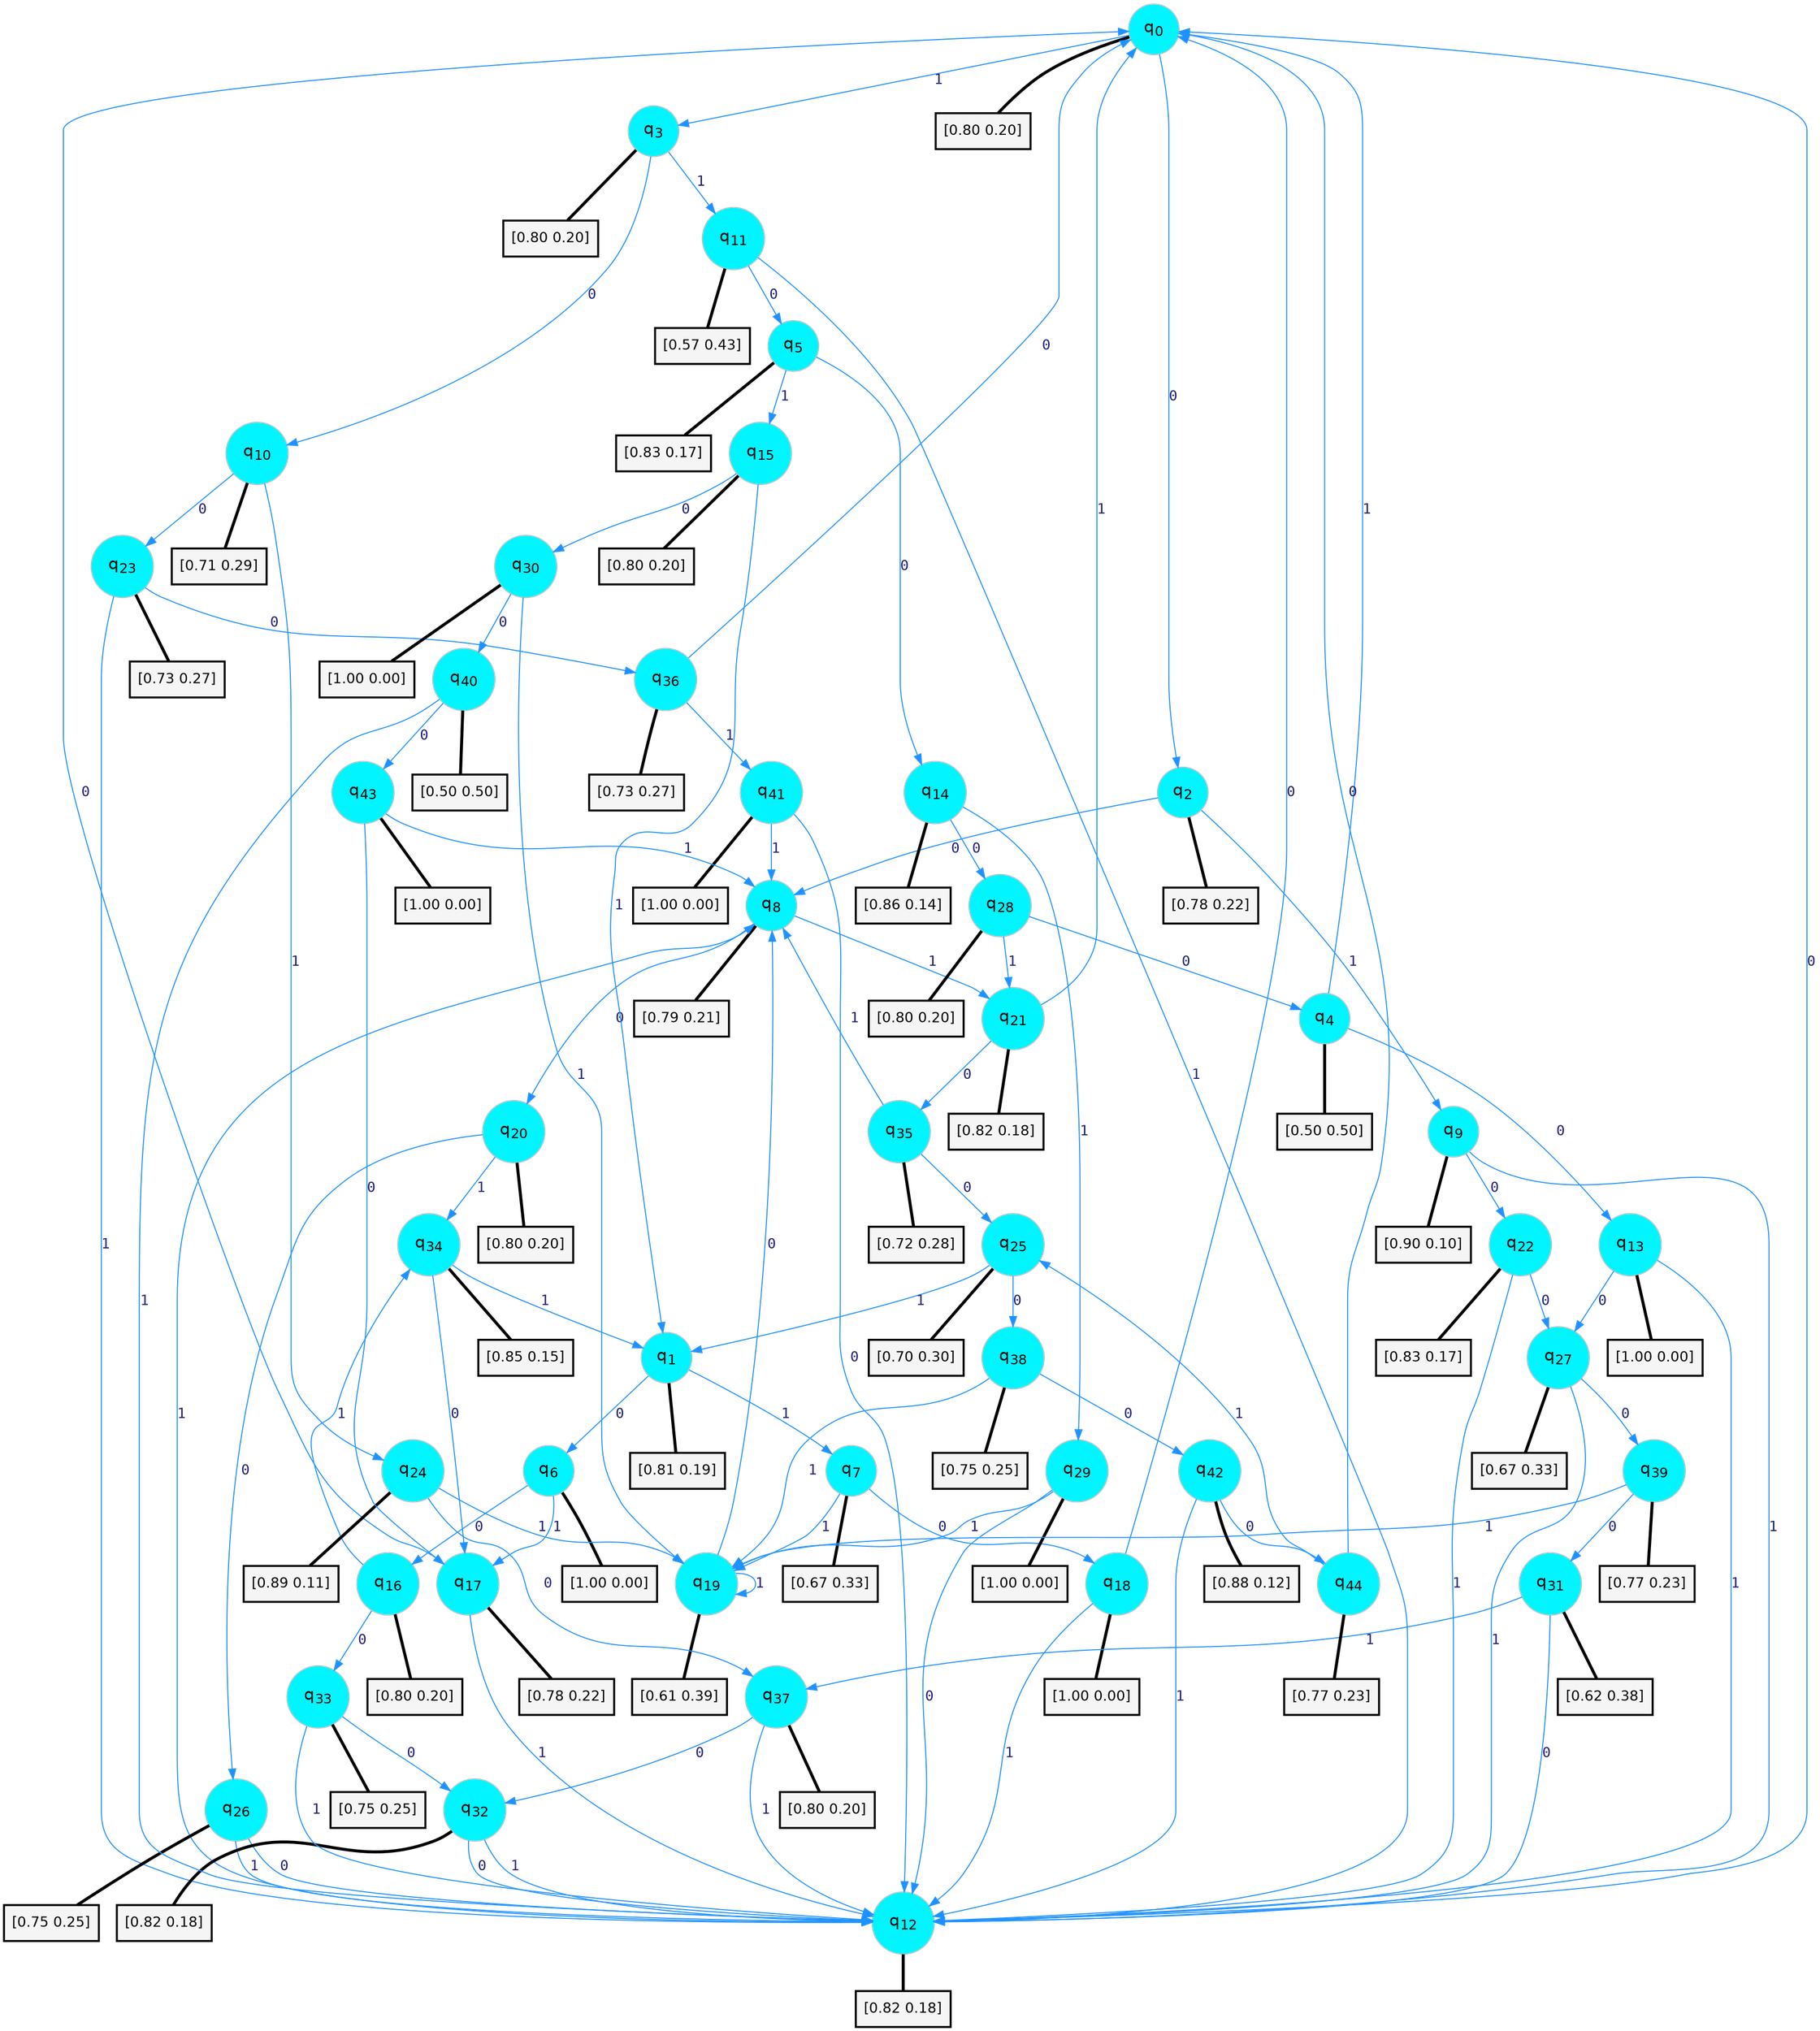 digraph G {
graph [
bgcolor=transparent, dpi=300, rankdir=TD, size="40,25"];
node [
color=gray, fillcolor=turquoise1, fontcolor=black, fontname=Helvetica, fontsize=16, fontweight=bold, shape=circle, style=filled];
edge [
arrowsize=1, color=dodgerblue1, fontcolor=midnightblue, fontname=courier, fontweight=bold, penwidth=1, style=solid, weight=20];
0[label=<q<SUB>0</SUB>>];
1[label=<q<SUB>1</SUB>>];
2[label=<q<SUB>2</SUB>>];
3[label=<q<SUB>3</SUB>>];
4[label=<q<SUB>4</SUB>>];
5[label=<q<SUB>5</SUB>>];
6[label=<q<SUB>6</SUB>>];
7[label=<q<SUB>7</SUB>>];
8[label=<q<SUB>8</SUB>>];
9[label=<q<SUB>9</SUB>>];
10[label=<q<SUB>10</SUB>>];
11[label=<q<SUB>11</SUB>>];
12[label=<q<SUB>12</SUB>>];
13[label=<q<SUB>13</SUB>>];
14[label=<q<SUB>14</SUB>>];
15[label=<q<SUB>15</SUB>>];
16[label=<q<SUB>16</SUB>>];
17[label=<q<SUB>17</SUB>>];
18[label=<q<SUB>18</SUB>>];
19[label=<q<SUB>19</SUB>>];
20[label=<q<SUB>20</SUB>>];
21[label=<q<SUB>21</SUB>>];
22[label=<q<SUB>22</SUB>>];
23[label=<q<SUB>23</SUB>>];
24[label=<q<SUB>24</SUB>>];
25[label=<q<SUB>25</SUB>>];
26[label=<q<SUB>26</SUB>>];
27[label=<q<SUB>27</SUB>>];
28[label=<q<SUB>28</SUB>>];
29[label=<q<SUB>29</SUB>>];
30[label=<q<SUB>30</SUB>>];
31[label=<q<SUB>31</SUB>>];
32[label=<q<SUB>32</SUB>>];
33[label=<q<SUB>33</SUB>>];
34[label=<q<SUB>34</SUB>>];
35[label=<q<SUB>35</SUB>>];
36[label=<q<SUB>36</SUB>>];
37[label=<q<SUB>37</SUB>>];
38[label=<q<SUB>38</SUB>>];
39[label=<q<SUB>39</SUB>>];
40[label=<q<SUB>40</SUB>>];
41[label=<q<SUB>41</SUB>>];
42[label=<q<SUB>42</SUB>>];
43[label=<q<SUB>43</SUB>>];
44[label=<q<SUB>44</SUB>>];
45[label="[0.80 0.20]", shape=box,fontcolor=black, fontname=Helvetica, fontsize=14, penwidth=2, fillcolor=whitesmoke,color=black];
46[label="[0.81 0.19]", shape=box,fontcolor=black, fontname=Helvetica, fontsize=14, penwidth=2, fillcolor=whitesmoke,color=black];
47[label="[0.78 0.22]", shape=box,fontcolor=black, fontname=Helvetica, fontsize=14, penwidth=2, fillcolor=whitesmoke,color=black];
48[label="[0.80 0.20]", shape=box,fontcolor=black, fontname=Helvetica, fontsize=14, penwidth=2, fillcolor=whitesmoke,color=black];
49[label="[0.50 0.50]", shape=box,fontcolor=black, fontname=Helvetica, fontsize=14, penwidth=2, fillcolor=whitesmoke,color=black];
50[label="[0.83 0.17]", shape=box,fontcolor=black, fontname=Helvetica, fontsize=14, penwidth=2, fillcolor=whitesmoke,color=black];
51[label="[1.00 0.00]", shape=box,fontcolor=black, fontname=Helvetica, fontsize=14, penwidth=2, fillcolor=whitesmoke,color=black];
52[label="[0.67 0.33]", shape=box,fontcolor=black, fontname=Helvetica, fontsize=14, penwidth=2, fillcolor=whitesmoke,color=black];
53[label="[0.79 0.21]", shape=box,fontcolor=black, fontname=Helvetica, fontsize=14, penwidth=2, fillcolor=whitesmoke,color=black];
54[label="[0.90 0.10]", shape=box,fontcolor=black, fontname=Helvetica, fontsize=14, penwidth=2, fillcolor=whitesmoke,color=black];
55[label="[0.71 0.29]", shape=box,fontcolor=black, fontname=Helvetica, fontsize=14, penwidth=2, fillcolor=whitesmoke,color=black];
56[label="[0.57 0.43]", shape=box,fontcolor=black, fontname=Helvetica, fontsize=14, penwidth=2, fillcolor=whitesmoke,color=black];
57[label="[0.82 0.18]", shape=box,fontcolor=black, fontname=Helvetica, fontsize=14, penwidth=2, fillcolor=whitesmoke,color=black];
58[label="[1.00 0.00]", shape=box,fontcolor=black, fontname=Helvetica, fontsize=14, penwidth=2, fillcolor=whitesmoke,color=black];
59[label="[0.86 0.14]", shape=box,fontcolor=black, fontname=Helvetica, fontsize=14, penwidth=2, fillcolor=whitesmoke,color=black];
60[label="[0.80 0.20]", shape=box,fontcolor=black, fontname=Helvetica, fontsize=14, penwidth=2, fillcolor=whitesmoke,color=black];
61[label="[0.80 0.20]", shape=box,fontcolor=black, fontname=Helvetica, fontsize=14, penwidth=2, fillcolor=whitesmoke,color=black];
62[label="[0.78 0.22]", shape=box,fontcolor=black, fontname=Helvetica, fontsize=14, penwidth=2, fillcolor=whitesmoke,color=black];
63[label="[1.00 0.00]", shape=box,fontcolor=black, fontname=Helvetica, fontsize=14, penwidth=2, fillcolor=whitesmoke,color=black];
64[label="[0.61 0.39]", shape=box,fontcolor=black, fontname=Helvetica, fontsize=14, penwidth=2, fillcolor=whitesmoke,color=black];
65[label="[0.80 0.20]", shape=box,fontcolor=black, fontname=Helvetica, fontsize=14, penwidth=2, fillcolor=whitesmoke,color=black];
66[label="[0.82 0.18]", shape=box,fontcolor=black, fontname=Helvetica, fontsize=14, penwidth=2, fillcolor=whitesmoke,color=black];
67[label="[0.83 0.17]", shape=box,fontcolor=black, fontname=Helvetica, fontsize=14, penwidth=2, fillcolor=whitesmoke,color=black];
68[label="[0.73 0.27]", shape=box,fontcolor=black, fontname=Helvetica, fontsize=14, penwidth=2, fillcolor=whitesmoke,color=black];
69[label="[0.89 0.11]", shape=box,fontcolor=black, fontname=Helvetica, fontsize=14, penwidth=2, fillcolor=whitesmoke,color=black];
70[label="[0.70 0.30]", shape=box,fontcolor=black, fontname=Helvetica, fontsize=14, penwidth=2, fillcolor=whitesmoke,color=black];
71[label="[0.75 0.25]", shape=box,fontcolor=black, fontname=Helvetica, fontsize=14, penwidth=2, fillcolor=whitesmoke,color=black];
72[label="[0.67 0.33]", shape=box,fontcolor=black, fontname=Helvetica, fontsize=14, penwidth=2, fillcolor=whitesmoke,color=black];
73[label="[0.80 0.20]", shape=box,fontcolor=black, fontname=Helvetica, fontsize=14, penwidth=2, fillcolor=whitesmoke,color=black];
74[label="[1.00 0.00]", shape=box,fontcolor=black, fontname=Helvetica, fontsize=14, penwidth=2, fillcolor=whitesmoke,color=black];
75[label="[1.00 0.00]", shape=box,fontcolor=black, fontname=Helvetica, fontsize=14, penwidth=2, fillcolor=whitesmoke,color=black];
76[label="[0.62 0.38]", shape=box,fontcolor=black, fontname=Helvetica, fontsize=14, penwidth=2, fillcolor=whitesmoke,color=black];
77[label="[0.82 0.18]", shape=box,fontcolor=black, fontname=Helvetica, fontsize=14, penwidth=2, fillcolor=whitesmoke,color=black];
78[label="[0.75 0.25]", shape=box,fontcolor=black, fontname=Helvetica, fontsize=14, penwidth=2, fillcolor=whitesmoke,color=black];
79[label="[0.85 0.15]", shape=box,fontcolor=black, fontname=Helvetica, fontsize=14, penwidth=2, fillcolor=whitesmoke,color=black];
80[label="[0.72 0.28]", shape=box,fontcolor=black, fontname=Helvetica, fontsize=14, penwidth=2, fillcolor=whitesmoke,color=black];
81[label="[0.73 0.27]", shape=box,fontcolor=black, fontname=Helvetica, fontsize=14, penwidth=2, fillcolor=whitesmoke,color=black];
82[label="[0.80 0.20]", shape=box,fontcolor=black, fontname=Helvetica, fontsize=14, penwidth=2, fillcolor=whitesmoke,color=black];
83[label="[0.75 0.25]", shape=box,fontcolor=black, fontname=Helvetica, fontsize=14, penwidth=2, fillcolor=whitesmoke,color=black];
84[label="[0.77 0.23]", shape=box,fontcolor=black, fontname=Helvetica, fontsize=14, penwidth=2, fillcolor=whitesmoke,color=black];
85[label="[0.50 0.50]", shape=box,fontcolor=black, fontname=Helvetica, fontsize=14, penwidth=2, fillcolor=whitesmoke,color=black];
86[label="[1.00 0.00]", shape=box,fontcolor=black, fontname=Helvetica, fontsize=14, penwidth=2, fillcolor=whitesmoke,color=black];
87[label="[0.88 0.12]", shape=box,fontcolor=black, fontname=Helvetica, fontsize=14, penwidth=2, fillcolor=whitesmoke,color=black];
88[label="[1.00 0.00]", shape=box,fontcolor=black, fontname=Helvetica, fontsize=14, penwidth=2, fillcolor=whitesmoke,color=black];
89[label="[0.77 0.23]", shape=box,fontcolor=black, fontname=Helvetica, fontsize=14, penwidth=2, fillcolor=whitesmoke,color=black];
0->2 [label=0];
0->3 [label=1];
0->45 [arrowhead=none, penwidth=3,color=black];
1->6 [label=0];
1->7 [label=1];
1->46 [arrowhead=none, penwidth=3,color=black];
2->8 [label=0];
2->9 [label=1];
2->47 [arrowhead=none, penwidth=3,color=black];
3->10 [label=0];
3->11 [label=1];
3->48 [arrowhead=none, penwidth=3,color=black];
4->13 [label=0];
4->0 [label=1];
4->49 [arrowhead=none, penwidth=3,color=black];
5->14 [label=0];
5->15 [label=1];
5->50 [arrowhead=none, penwidth=3,color=black];
6->16 [label=0];
6->17 [label=1];
6->51 [arrowhead=none, penwidth=3,color=black];
7->18 [label=0];
7->19 [label=1];
7->52 [arrowhead=none, penwidth=3,color=black];
8->20 [label=0];
8->21 [label=1];
8->53 [arrowhead=none, penwidth=3,color=black];
9->22 [label=0];
9->12 [label=1];
9->54 [arrowhead=none, penwidth=3,color=black];
10->23 [label=0];
10->24 [label=1];
10->55 [arrowhead=none, penwidth=3,color=black];
11->5 [label=0];
11->12 [label=1];
11->56 [arrowhead=none, penwidth=3,color=black];
12->0 [label=0];
12->8 [label=1];
12->57 [arrowhead=none, penwidth=3,color=black];
13->27 [label=0];
13->12 [label=1];
13->58 [arrowhead=none, penwidth=3,color=black];
14->28 [label=0];
14->29 [label=1];
14->59 [arrowhead=none, penwidth=3,color=black];
15->30 [label=0];
15->1 [label=1];
15->60 [arrowhead=none, penwidth=3,color=black];
16->33 [label=0];
16->34 [label=1];
16->61 [arrowhead=none, penwidth=3,color=black];
17->0 [label=0];
17->12 [label=1];
17->62 [arrowhead=none, penwidth=3,color=black];
18->0 [label=0];
18->12 [label=1];
18->63 [arrowhead=none, penwidth=3,color=black];
19->8 [label=0];
19->19 [label=1];
19->64 [arrowhead=none, penwidth=3,color=black];
20->26 [label=0];
20->34 [label=1];
20->65 [arrowhead=none, penwidth=3,color=black];
21->35 [label=0];
21->0 [label=1];
21->66 [arrowhead=none, penwidth=3,color=black];
22->27 [label=0];
22->12 [label=1];
22->67 [arrowhead=none, penwidth=3,color=black];
23->36 [label=0];
23->12 [label=1];
23->68 [arrowhead=none, penwidth=3,color=black];
24->37 [label=0];
24->19 [label=1];
24->69 [arrowhead=none, penwidth=3,color=black];
25->38 [label=0];
25->1 [label=1];
25->70 [arrowhead=none, penwidth=3,color=black];
26->12 [label=0];
26->12 [label=1];
26->71 [arrowhead=none, penwidth=3,color=black];
27->39 [label=0];
27->12 [label=1];
27->72 [arrowhead=none, penwidth=3,color=black];
28->4 [label=0];
28->21 [label=1];
28->73 [arrowhead=none, penwidth=3,color=black];
29->12 [label=0];
29->19 [label=1];
29->74 [arrowhead=none, penwidth=3,color=black];
30->40 [label=0];
30->19 [label=1];
30->75 [arrowhead=none, penwidth=3,color=black];
31->12 [label=0];
31->37 [label=1];
31->76 [arrowhead=none, penwidth=3,color=black];
32->12 [label=0];
32->12 [label=1];
32->77 [arrowhead=none, penwidth=3,color=black];
33->32 [label=0];
33->12 [label=1];
33->78 [arrowhead=none, penwidth=3,color=black];
34->17 [label=0];
34->1 [label=1];
34->79 [arrowhead=none, penwidth=3,color=black];
35->25 [label=0];
35->8 [label=1];
35->80 [arrowhead=none, penwidth=3,color=black];
36->0 [label=0];
36->41 [label=1];
36->81 [arrowhead=none, penwidth=3,color=black];
37->32 [label=0];
37->12 [label=1];
37->82 [arrowhead=none, penwidth=3,color=black];
38->42 [label=0];
38->19 [label=1];
38->83 [arrowhead=none, penwidth=3,color=black];
39->31 [label=0];
39->19 [label=1];
39->84 [arrowhead=none, penwidth=3,color=black];
40->43 [label=0];
40->12 [label=1];
40->85 [arrowhead=none, penwidth=3,color=black];
41->12 [label=0];
41->8 [label=1];
41->86 [arrowhead=none, penwidth=3,color=black];
42->44 [label=0];
42->12 [label=1];
42->87 [arrowhead=none, penwidth=3,color=black];
43->17 [label=0];
43->8 [label=1];
43->88 [arrowhead=none, penwidth=3,color=black];
44->0 [label=0];
44->25 [label=1];
44->89 [arrowhead=none, penwidth=3,color=black];
}
